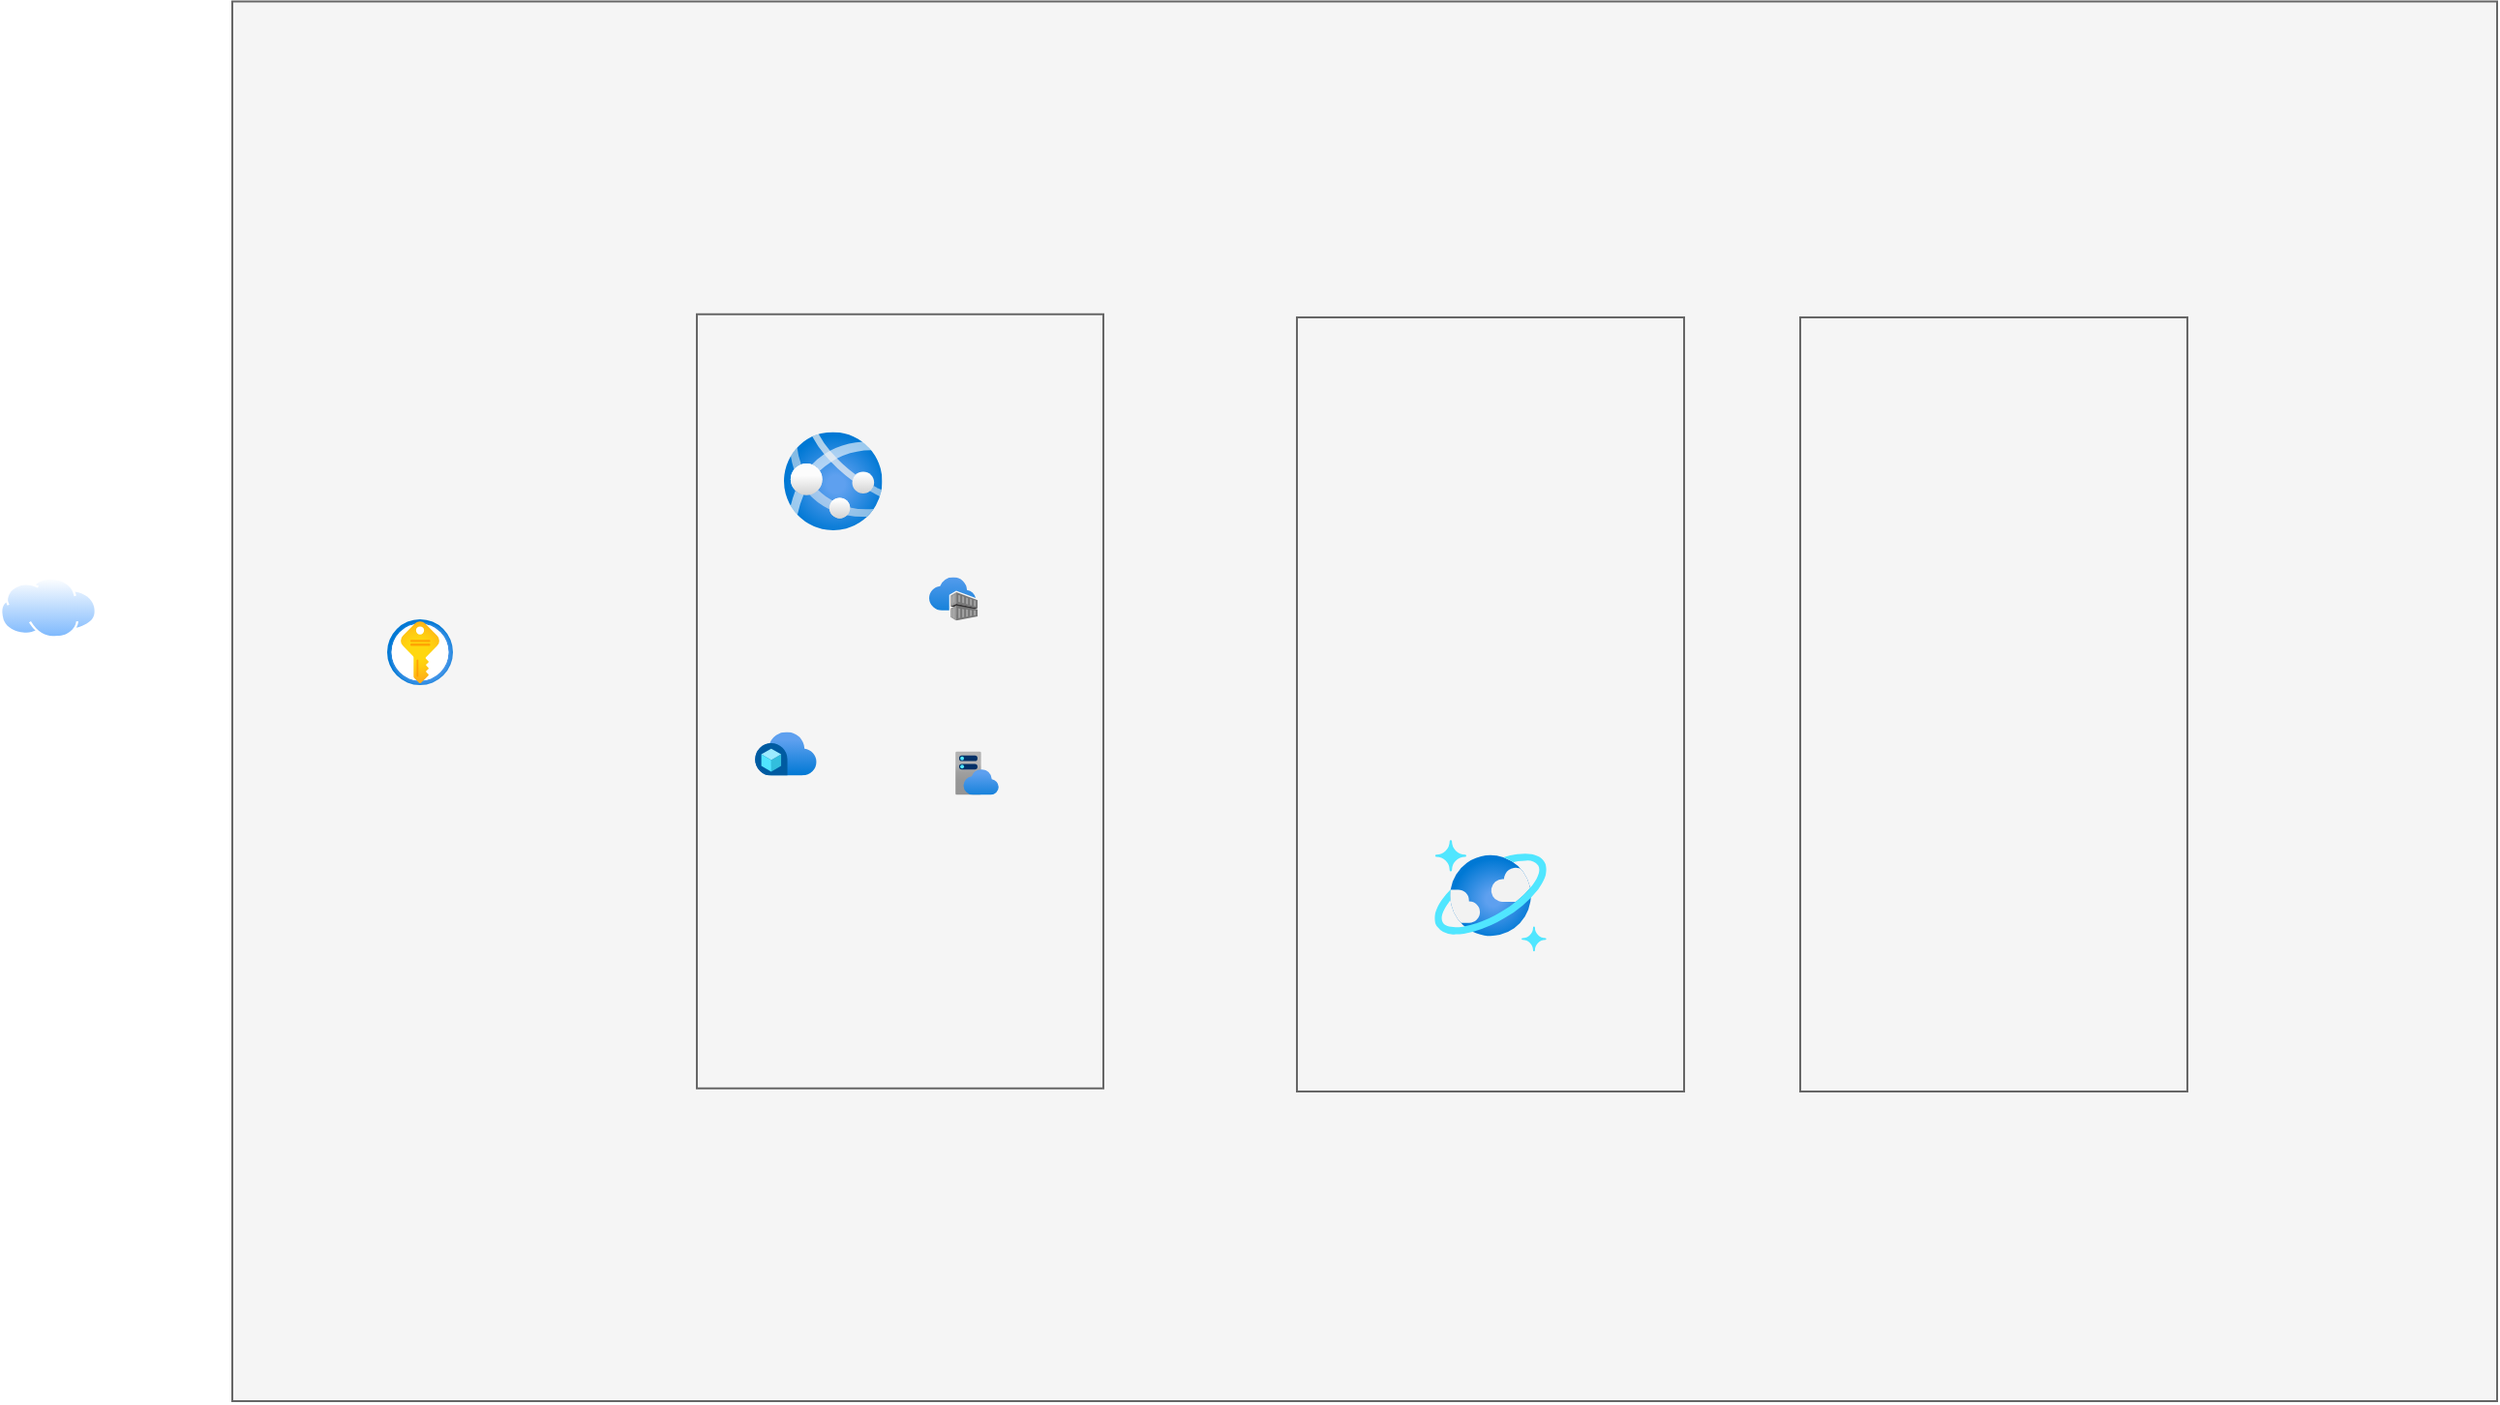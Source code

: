 <mxfile version="24.8.4">
  <diagram name="Page-1" id="by_OE7SjR-OdNFKFXBBs">
    <mxGraphModel dx="1588" dy="892" grid="1" gridSize="10" guides="1" tooltips="1" connect="1" arrows="1" fold="1" page="1" pageScale="1" pageWidth="2339" pageHeight="3300" math="0" shadow="0">
      <root>
        <mxCell id="0" />
        <mxCell id="1" parent="0" />
        <mxCell id="XjD1saqo5M2r7TR1CFlw-24" value="" style="group;fillColor=#f5f5f5;strokeColor=#666666;container=0;fontColor=#333333;" vertex="1" connectable="0" parent="1">
          <mxGeometry x="310" y="36.75" width="1170" height="723.25" as="geometry" />
        </mxCell>
        <mxCell id="XjD1saqo5M2r7TR1CFlw-11" value="" style="image;aspect=fixed;perimeter=ellipsePerimeter;html=1;align=center;shadow=0;dashed=0;spacingTop=3;image=img/lib/active_directory/internet_cloud.svg;" vertex="1" parent="1">
          <mxGeometry x="190" y="334.25" width="50" height="31.5" as="geometry" />
        </mxCell>
        <mxCell id="XjD1saqo5M2r7TR1CFlw-12" value="" style="group;fillColor=#f5f5f5;strokeColor=#666666;container=0;fontColor=#333333;" vertex="1" connectable="0" parent="1">
          <mxGeometry x="550" y="198.38" width="210" height="400" as="geometry" />
        </mxCell>
        <mxCell id="XjD1saqo5M2r7TR1CFlw-14" value="" style="image;aspect=fixed;html=1;points=[];align=center;fontSize=12;image=img/lib/azure2/azure_ecosystem/Azure_Hybrid_Center.svg;container=0;" vertex="1" parent="1">
          <mxGeometry x="580" y="414.25" width="31.875" height="22.5" as="geometry" />
        </mxCell>
        <mxCell id="XjD1saqo5M2r7TR1CFlw-15" value="" style="image;aspect=fixed;html=1;points=[];align=center;fontSize=12;image=img/lib/azure2/containers/App_Services.svg;container=0;" vertex="1" parent="1">
          <mxGeometry x="595" y="259.25" width="50.75" height="50.75" as="geometry" />
        </mxCell>
        <mxCell id="XjD1saqo5M2r7TR1CFlw-16" value="" style="image;aspect=fixed;html=1;points=[];align=center;fontSize=12;image=img/lib/azure2/containers/Container_Registries.svg;container=0;" vertex="1" parent="1">
          <mxGeometry x="670" y="334.25" width="25.08" height="22.5" as="geometry" />
        </mxCell>
        <mxCell id="XjD1saqo5M2r7TR1CFlw-18" value="" style="image;aspect=fixed;html=1;points=[];align=center;fontSize=12;image=img/lib/azure2/security/Key_Vaults.svg;container=0;" vertex="1" parent="1">
          <mxGeometry x="390" y="356" width="34" height="34" as="geometry" />
        </mxCell>
        <mxCell id="XjD1saqo5M2r7TR1CFlw-19" value="" style="image;aspect=fixed;html=1;points=[];align=center;fontSize=12;image=img/lib/azure2/app_services/App_Service_Plans.svg;container=0;" vertex="1" parent="1">
          <mxGeometry x="683.5" y="424.25" width="22.5" height="22.5" as="geometry" />
        </mxCell>
        <mxCell id="XjD1saqo5M2r7TR1CFlw-23" value="" style="group;fillColor=#f5f5f5;strokeColor=#666666;container=0;fontColor=#333333;" vertex="1" connectable="0" parent="1">
          <mxGeometry x="1120" y="200" width="200" height="400" as="geometry" />
        </mxCell>
        <mxCell id="XjD1saqo5M2r7TR1CFlw-22" value="" style="group;fillColor=#f5f5f5;strokeColor=#666666;container=0;fontColor=#333333;" vertex="1" connectable="0" parent="1">
          <mxGeometry x="860" y="200" width="200" height="400" as="geometry" />
        </mxCell>
        <mxCell id="XjD1saqo5M2r7TR1CFlw-17" value="" style="image;aspect=fixed;html=1;points=[];align=center;fontSize=12;image=img/lib/azure2/databases/Azure_Cosmos_DB.svg;container=0;" vertex="1" parent="1">
          <mxGeometry x="931.13" y="470" width="57.75" height="57.75" as="geometry" />
        </mxCell>
      </root>
    </mxGraphModel>
  </diagram>
</mxfile>
